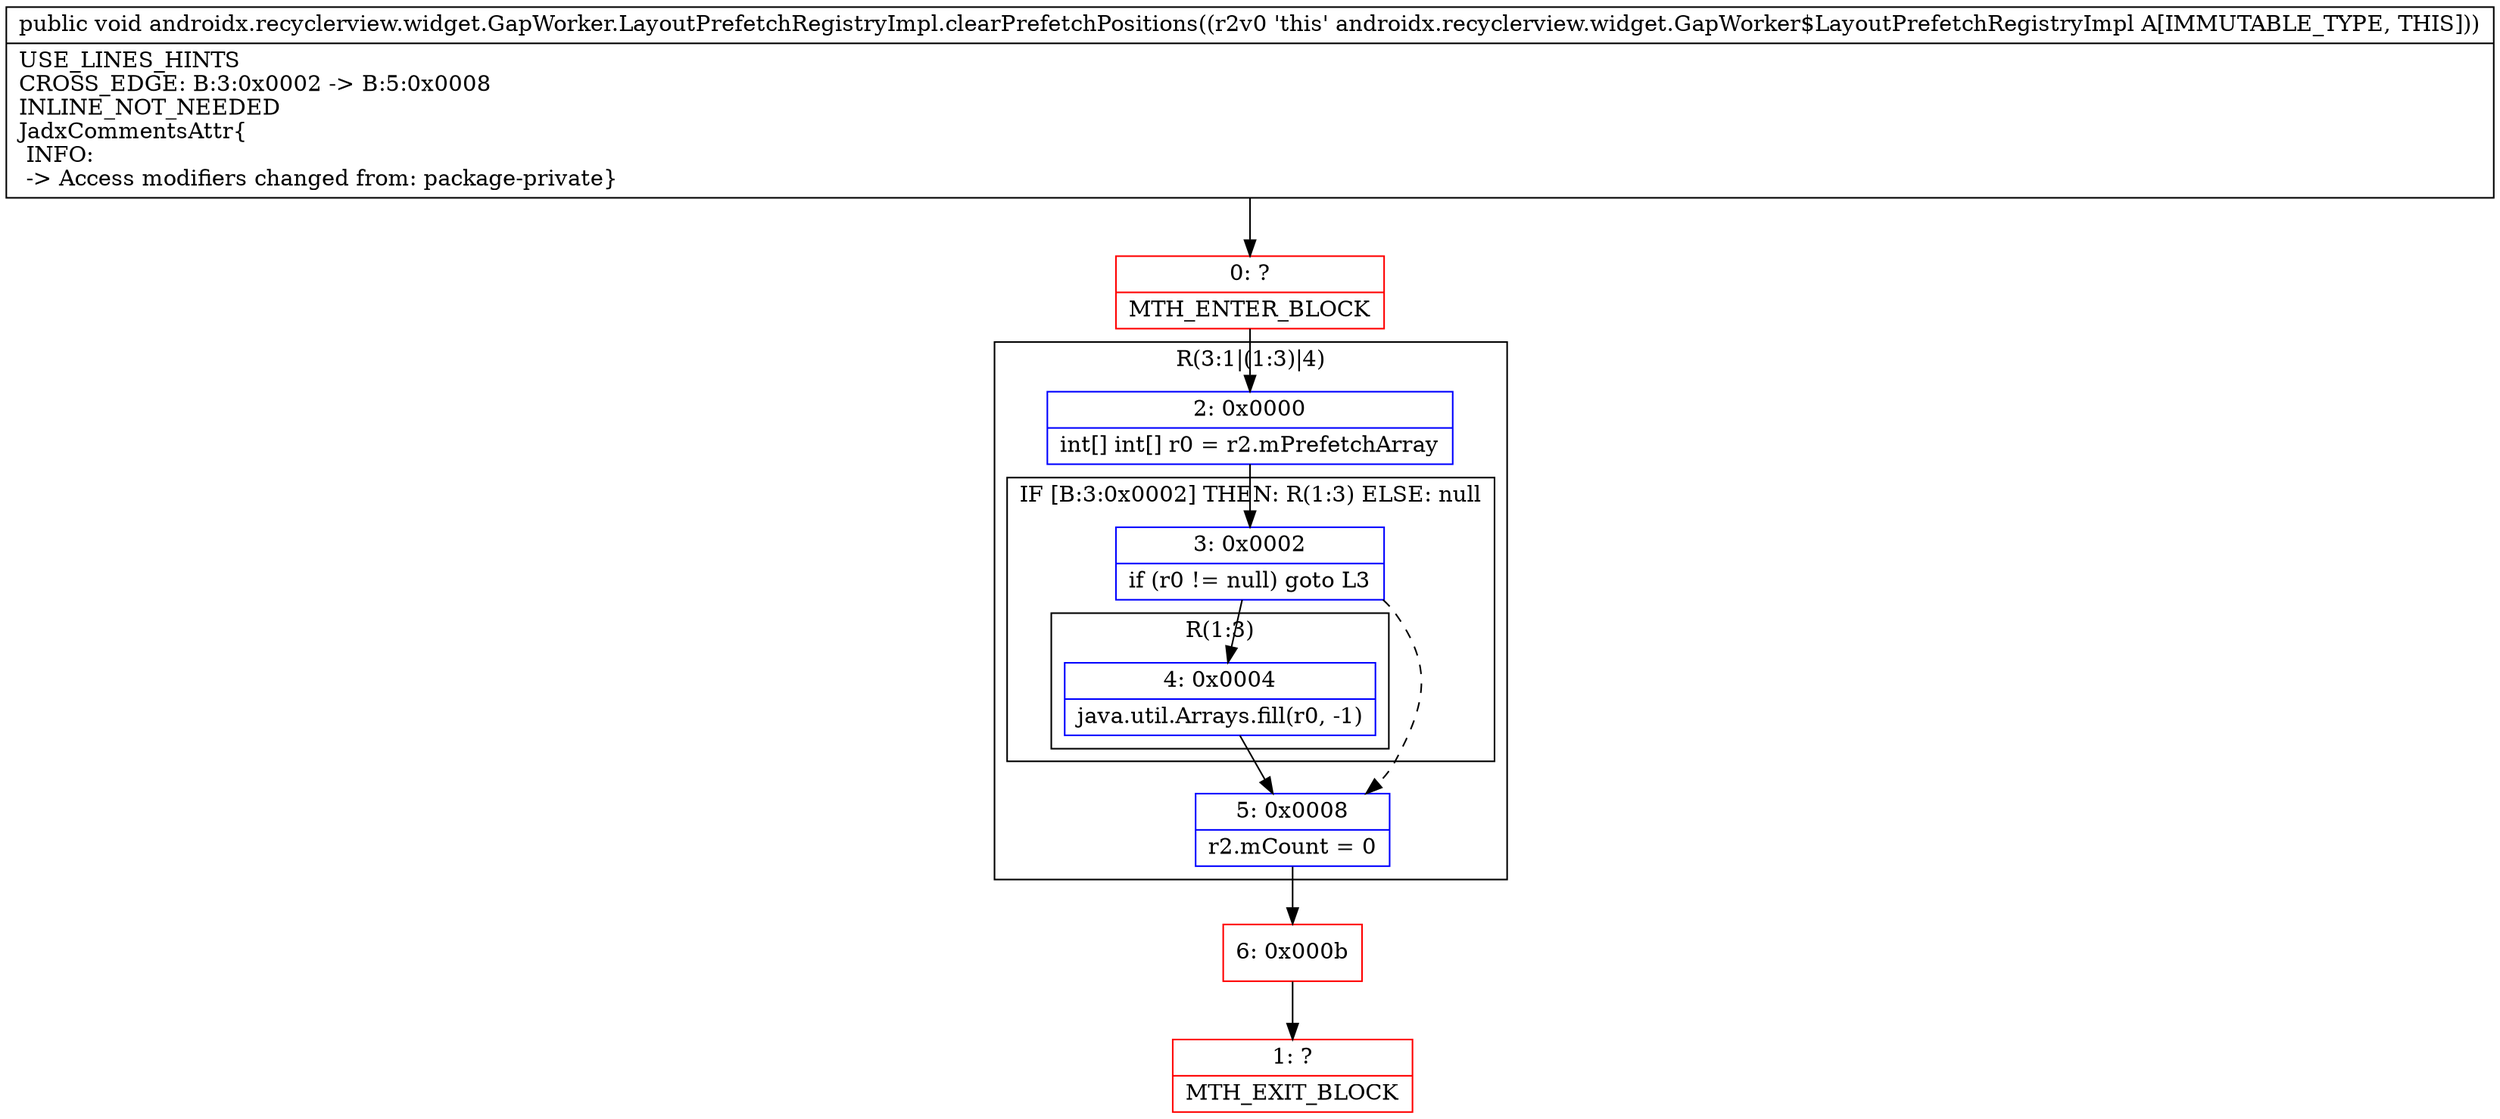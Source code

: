 digraph "CFG forandroidx.recyclerview.widget.GapWorker.LayoutPrefetchRegistryImpl.clearPrefetchPositions()V" {
subgraph cluster_Region_1920295346 {
label = "R(3:1|(1:3)|4)";
node [shape=record,color=blue];
Node_2 [shape=record,label="{2\:\ 0x0000|int[] int[] r0 = r2.mPrefetchArray\l}"];
subgraph cluster_IfRegion_300926660 {
label = "IF [B:3:0x0002] THEN: R(1:3) ELSE: null";
node [shape=record,color=blue];
Node_3 [shape=record,label="{3\:\ 0x0002|if (r0 != null) goto L3\l}"];
subgraph cluster_Region_1027618388 {
label = "R(1:3)";
node [shape=record,color=blue];
Node_4 [shape=record,label="{4\:\ 0x0004|java.util.Arrays.fill(r0, \-1)\l}"];
}
}
Node_5 [shape=record,label="{5\:\ 0x0008|r2.mCount = 0\l}"];
}
Node_0 [shape=record,color=red,label="{0\:\ ?|MTH_ENTER_BLOCK\l}"];
Node_6 [shape=record,color=red,label="{6\:\ 0x000b}"];
Node_1 [shape=record,color=red,label="{1\:\ ?|MTH_EXIT_BLOCK\l}"];
MethodNode[shape=record,label="{public void androidx.recyclerview.widget.GapWorker.LayoutPrefetchRegistryImpl.clearPrefetchPositions((r2v0 'this' androidx.recyclerview.widget.GapWorker$LayoutPrefetchRegistryImpl A[IMMUTABLE_TYPE, THIS]))  | USE_LINES_HINTS\lCROSS_EDGE: B:3:0x0002 \-\> B:5:0x0008\lINLINE_NOT_NEEDED\lJadxCommentsAttr\{\l INFO: \l \-\> Access modifiers changed from: package\-private\}\l}"];
MethodNode -> Node_0;Node_2 -> Node_3;
Node_3 -> Node_4;
Node_3 -> Node_5[style=dashed];
Node_4 -> Node_5;
Node_5 -> Node_6;
Node_0 -> Node_2;
Node_6 -> Node_1;
}

